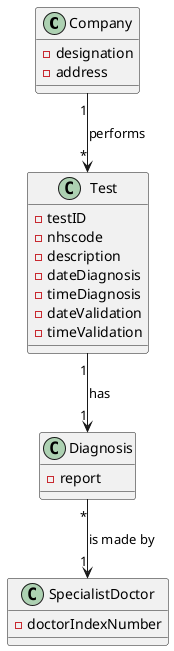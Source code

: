 @startuml
'https://plantuml.com/class-diagram


class Company {
- designation
- address
}

class Test {
- testID
- nhscode
- description
- dateDiagnosis
- timeDiagnosis
- dateValidation
- timeValidation
}

class Diagnosis {
- report
}

class SpecialistDoctor {
- doctorIndexNumber
}

Company "1" --> "*" Test : performs
Test "1" --> "1" Diagnosis : has
Diagnosis "*" --> "1" SpecialistDoctor : is made by



@enduml